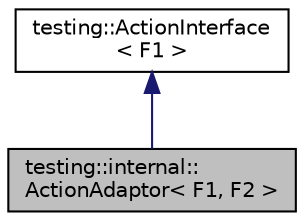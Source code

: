 digraph "testing::internal::ActionAdaptor&lt; F1, F2 &gt;"
{
  edge [fontname="Helvetica",fontsize="10",labelfontname="Helvetica",labelfontsize="10"];
  node [fontname="Helvetica",fontsize="10",shape=record];
  Node1 [label="testing::internal::\lActionAdaptor\< F1, F2 \>",height=0.2,width=0.4,color="black", fillcolor="grey75", style="filled", fontcolor="black"];
  Node2 -> Node1 [dir="back",color="midnightblue",fontsize="10",style="solid"];
  Node2 [label="testing::ActionInterface\l\< F1 \>",height=0.2,width=0.4,color="black", fillcolor="white", style="filled",URL="$classtesting_1_1_action_interface.html"];
}
